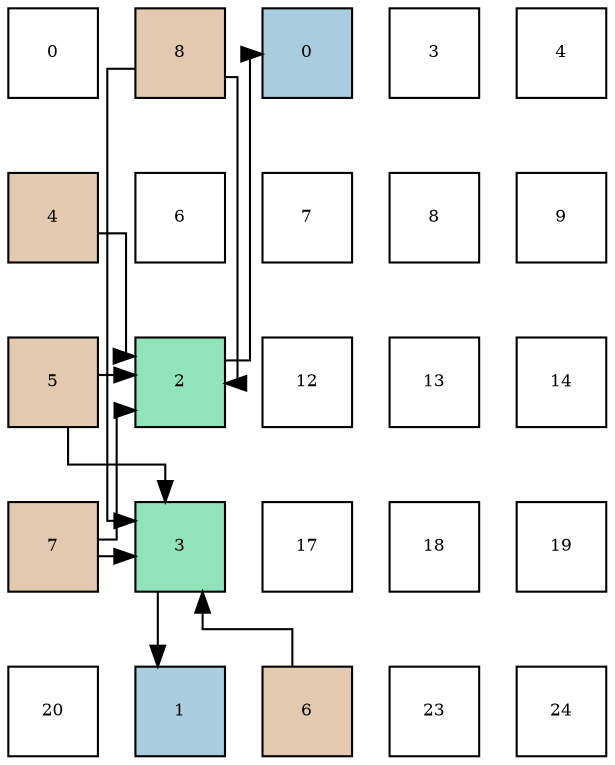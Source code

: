 digraph layout{
 rankdir=TB;
 splines=ortho;
 node [style=filled shape=square fixedsize=true width=0.6];
0[label="0", fontsize=8, fillcolor="#ffffff"];
1[label="8", fontsize=8, fillcolor="#e3c9af"];
2[label="0", fontsize=8, fillcolor="#a9ccde"];
3[label="3", fontsize=8, fillcolor="#ffffff"];
4[label="4", fontsize=8, fillcolor="#ffffff"];
5[label="4", fontsize=8, fillcolor="#e3c9af"];
6[label="6", fontsize=8, fillcolor="#ffffff"];
7[label="7", fontsize=8, fillcolor="#ffffff"];
8[label="8", fontsize=8, fillcolor="#ffffff"];
9[label="9", fontsize=8, fillcolor="#ffffff"];
10[label="5", fontsize=8, fillcolor="#e3c9af"];
11[label="2", fontsize=8, fillcolor="#91e3bb"];
12[label="12", fontsize=8, fillcolor="#ffffff"];
13[label="13", fontsize=8, fillcolor="#ffffff"];
14[label="14", fontsize=8, fillcolor="#ffffff"];
15[label="7", fontsize=8, fillcolor="#e3c9af"];
16[label="3", fontsize=8, fillcolor="#91e3bb"];
17[label="17", fontsize=8, fillcolor="#ffffff"];
18[label="18", fontsize=8, fillcolor="#ffffff"];
19[label="19", fontsize=8, fillcolor="#ffffff"];
20[label="20", fontsize=8, fillcolor="#ffffff"];
21[label="1", fontsize=8, fillcolor="#a9ccde"];
22[label="6", fontsize=8, fillcolor="#e3c9af"];
23[label="23", fontsize=8, fillcolor="#ffffff"];
24[label="24", fontsize=8, fillcolor="#ffffff"];
edge [constraint=false, style=vis];11 -> 2;
16 -> 21;
5 -> 11;
10 -> 11;
10 -> 16;
22 -> 16;
15 -> 11;
15 -> 16;
1 -> 11;
1 -> 16;
edge [constraint=true, style=invis];
0 -> 5 -> 10 -> 15 -> 20;
1 -> 6 -> 11 -> 16 -> 21;
2 -> 7 -> 12 -> 17 -> 22;
3 -> 8 -> 13 -> 18 -> 23;
4 -> 9 -> 14 -> 19 -> 24;
rank = same {0 -> 1 -> 2 -> 3 -> 4};
rank = same {5 -> 6 -> 7 -> 8 -> 9};
rank = same {10 -> 11 -> 12 -> 13 -> 14};
rank = same {15 -> 16 -> 17 -> 18 -> 19};
rank = same {20 -> 21 -> 22 -> 23 -> 24};
}